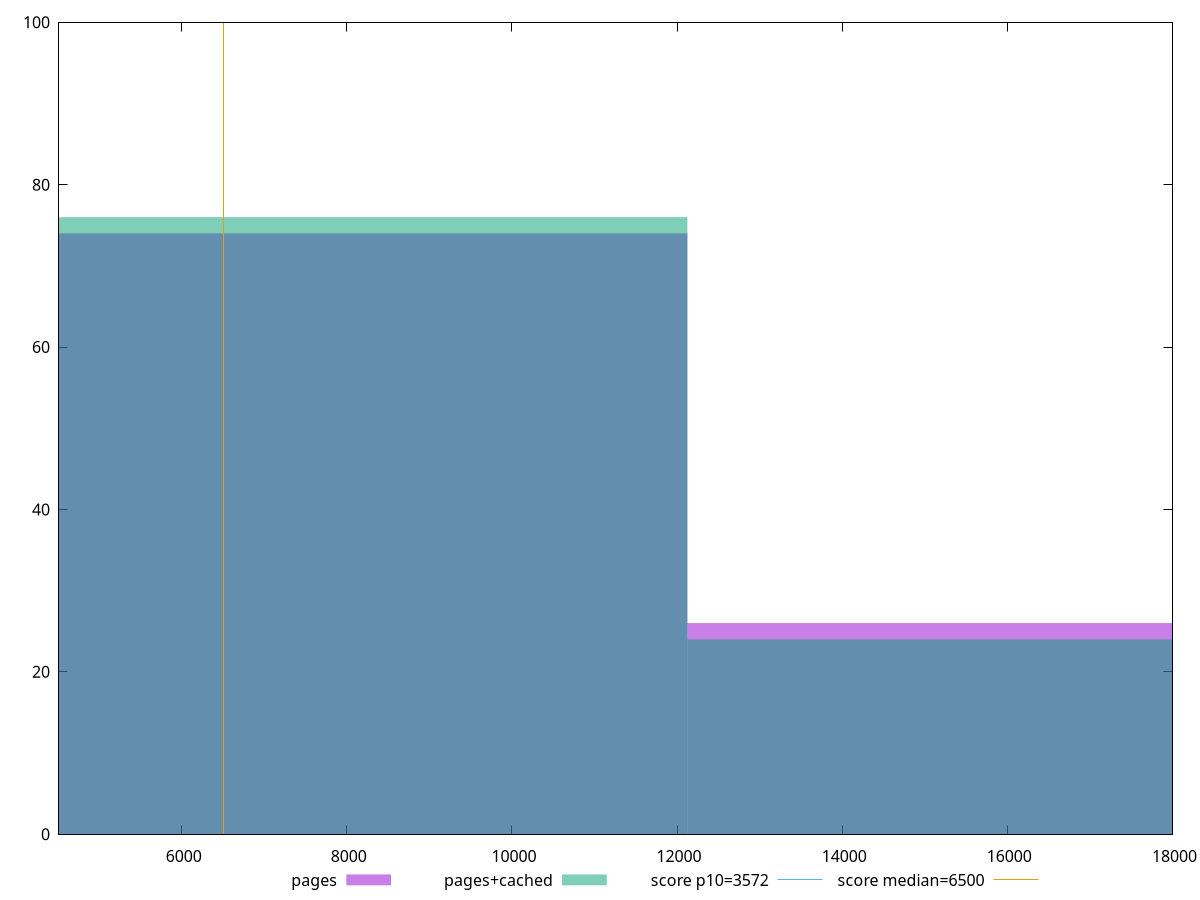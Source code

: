reset

$pages <<EOF
8082.940114150664 74
16165.880228301328 26
EOF

$pagesCached <<EOF
8082.940114150664 76
16165.880228301328 24
EOF

set key outside below
set boxwidth 8082.940114150664
set xrange [4513.504999999999:18000.403000000002]
set yrange [0:100]
set trange [0:100]
set style fill transparent solid 0.5 noborder

set parametric
set terminal svg size 640, 500 enhanced background rgb 'white'
set output "report_00015_2021-02-09T16-11-33.973Z/first-cpu-idle/comparison/histogram/0_vs_1.svg"

plot $pages title "pages" with boxes, \
     $pagesCached title "pages+cached" with boxes, \
     3572,t title "score p10=3572", \
     6500,t title "score median=6500"

reset
